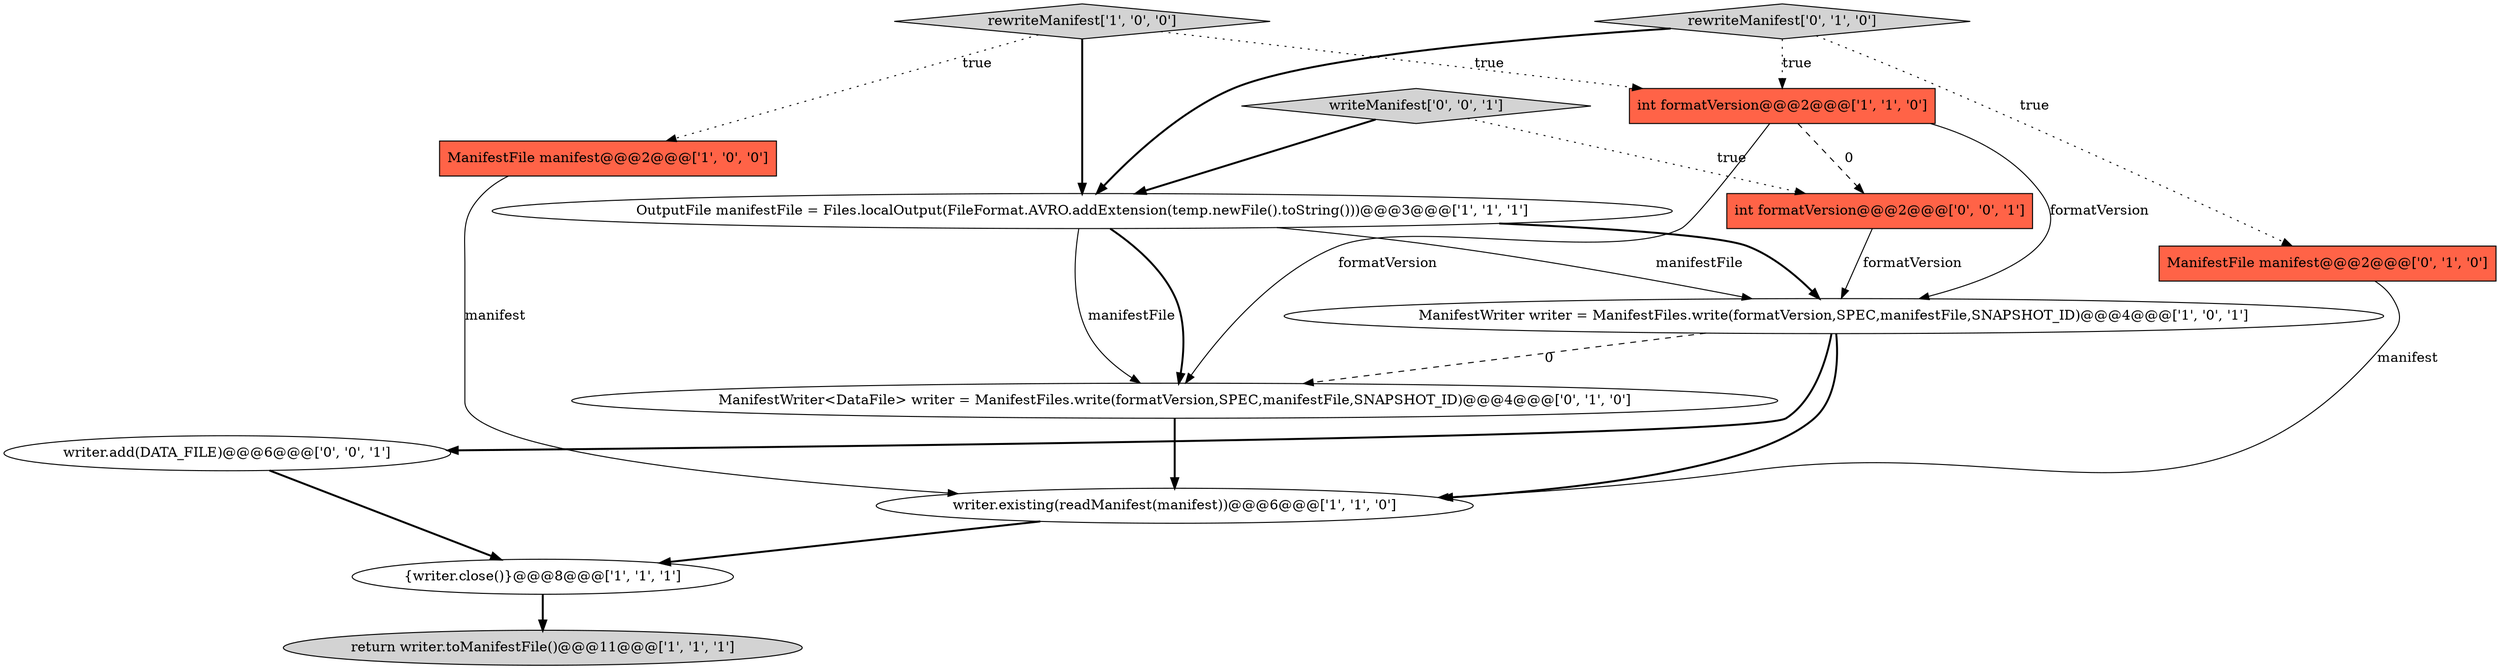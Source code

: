 digraph {
4 [style = filled, label = "{writer.close()}@@@8@@@['1', '1', '1']", fillcolor = white, shape = ellipse image = "AAA0AAABBB1BBB"];
6 [style = filled, label = "int formatVersion@@@2@@@['1', '1', '0']", fillcolor = tomato, shape = box image = "AAA0AAABBB1BBB"];
12 [style = filled, label = "writer.add(DATA_FILE)@@@6@@@['0', '0', '1']", fillcolor = white, shape = ellipse image = "AAA0AAABBB3BBB"];
1 [style = filled, label = "writer.existing(readManifest(manifest))@@@6@@@['1', '1', '0']", fillcolor = white, shape = ellipse image = "AAA0AAABBB1BBB"];
7 [style = filled, label = "rewriteManifest['1', '0', '0']", fillcolor = lightgray, shape = diamond image = "AAA0AAABBB1BBB"];
3 [style = filled, label = "return writer.toManifestFile()@@@11@@@['1', '1', '1']", fillcolor = lightgray, shape = ellipse image = "AAA0AAABBB1BBB"];
11 [style = filled, label = "int formatVersion@@@2@@@['0', '0', '1']", fillcolor = tomato, shape = box image = "AAA0AAABBB3BBB"];
10 [style = filled, label = "rewriteManifest['0', '1', '0']", fillcolor = lightgray, shape = diamond image = "AAA0AAABBB2BBB"];
5 [style = filled, label = "ManifestFile manifest@@@2@@@['1', '0', '0']", fillcolor = tomato, shape = box image = "AAA0AAABBB1BBB"];
2 [style = filled, label = "ManifestWriter writer = ManifestFiles.write(formatVersion,SPEC,manifestFile,SNAPSHOT_ID)@@@4@@@['1', '0', '1']", fillcolor = white, shape = ellipse image = "AAA0AAABBB1BBB"];
8 [style = filled, label = "ManifestFile manifest@@@2@@@['0', '1', '0']", fillcolor = tomato, shape = box image = "AAA0AAABBB2BBB"];
9 [style = filled, label = "ManifestWriter<DataFile> writer = ManifestFiles.write(formatVersion,SPEC,manifestFile,SNAPSHOT_ID)@@@4@@@['0', '1', '0']", fillcolor = white, shape = ellipse image = "AAA1AAABBB2BBB"];
13 [style = filled, label = "writeManifest['0', '0', '1']", fillcolor = lightgray, shape = diamond image = "AAA0AAABBB3BBB"];
0 [style = filled, label = "OutputFile manifestFile = Files.localOutput(FileFormat.AVRO.addExtension(temp.newFile().toString()))@@@3@@@['1', '1', '1']", fillcolor = white, shape = ellipse image = "AAA0AAABBB1BBB"];
6->2 [style = solid, label="formatVersion"];
0->9 [style = solid, label="manifestFile"];
8->1 [style = solid, label="manifest"];
13->0 [style = bold, label=""];
12->4 [style = bold, label=""];
0->9 [style = bold, label=""];
13->11 [style = dotted, label="true"];
2->9 [style = dashed, label="0"];
7->5 [style = dotted, label="true"];
6->9 [style = solid, label="formatVersion"];
11->2 [style = solid, label="formatVersion"];
10->8 [style = dotted, label="true"];
0->2 [style = solid, label="manifestFile"];
2->1 [style = bold, label=""];
7->0 [style = bold, label=""];
1->4 [style = bold, label=""];
10->6 [style = dotted, label="true"];
6->11 [style = dashed, label="0"];
0->2 [style = bold, label=""];
5->1 [style = solid, label="manifest"];
9->1 [style = bold, label=""];
4->3 [style = bold, label=""];
10->0 [style = bold, label=""];
2->12 [style = bold, label=""];
7->6 [style = dotted, label="true"];
}
